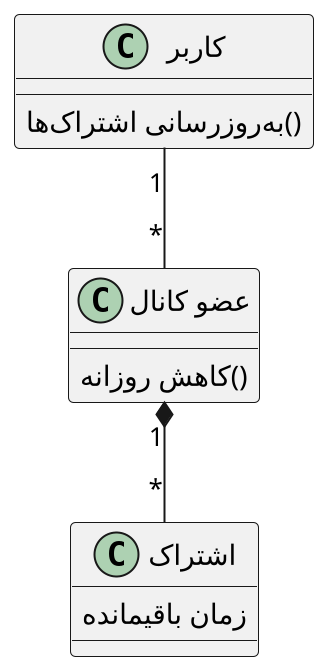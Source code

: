 @startuml update_subscription_time

scale 2
skinparam DefaultFontName B Nazanin
skinparam ArrowMessageAlignment right

class "کاربر" as user {
    ()به‌روزرسانی اشتراک‌ها
}

class "عضو کانال" as member {
    ()کاهش روزانه
}

class "اشتراک" as subscription {
    زمان باقیمانده
}

user "1" -- "*" member
member "1" *-- "*" subscription

@enduml
